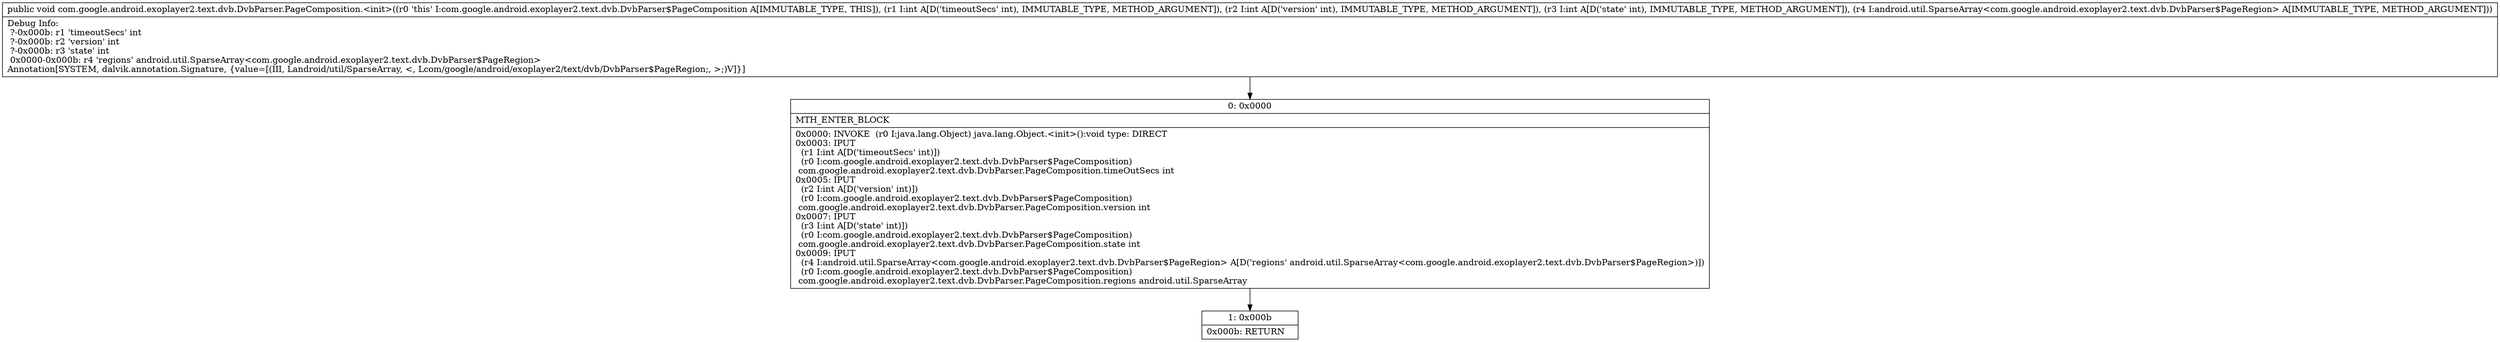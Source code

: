 digraph "CFG forcom.google.android.exoplayer2.text.dvb.DvbParser.PageComposition.\<init\>(IIILandroid\/util\/SparseArray;)V" {
Node_0 [shape=record,label="{0\:\ 0x0000|MTH_ENTER_BLOCK\l|0x0000: INVOKE  (r0 I:java.lang.Object) java.lang.Object.\<init\>():void type: DIRECT \l0x0003: IPUT  \l  (r1 I:int A[D('timeoutSecs' int)])\l  (r0 I:com.google.android.exoplayer2.text.dvb.DvbParser$PageComposition)\l com.google.android.exoplayer2.text.dvb.DvbParser.PageComposition.timeOutSecs int \l0x0005: IPUT  \l  (r2 I:int A[D('version' int)])\l  (r0 I:com.google.android.exoplayer2.text.dvb.DvbParser$PageComposition)\l com.google.android.exoplayer2.text.dvb.DvbParser.PageComposition.version int \l0x0007: IPUT  \l  (r3 I:int A[D('state' int)])\l  (r0 I:com.google.android.exoplayer2.text.dvb.DvbParser$PageComposition)\l com.google.android.exoplayer2.text.dvb.DvbParser.PageComposition.state int \l0x0009: IPUT  \l  (r4 I:android.util.SparseArray\<com.google.android.exoplayer2.text.dvb.DvbParser$PageRegion\> A[D('regions' android.util.SparseArray\<com.google.android.exoplayer2.text.dvb.DvbParser$PageRegion\>)])\l  (r0 I:com.google.android.exoplayer2.text.dvb.DvbParser$PageComposition)\l com.google.android.exoplayer2.text.dvb.DvbParser.PageComposition.regions android.util.SparseArray \l}"];
Node_1 [shape=record,label="{1\:\ 0x000b|0x000b: RETURN   \l}"];
MethodNode[shape=record,label="{public void com.google.android.exoplayer2.text.dvb.DvbParser.PageComposition.\<init\>((r0 'this' I:com.google.android.exoplayer2.text.dvb.DvbParser$PageComposition A[IMMUTABLE_TYPE, THIS]), (r1 I:int A[D('timeoutSecs' int), IMMUTABLE_TYPE, METHOD_ARGUMENT]), (r2 I:int A[D('version' int), IMMUTABLE_TYPE, METHOD_ARGUMENT]), (r3 I:int A[D('state' int), IMMUTABLE_TYPE, METHOD_ARGUMENT]), (r4 I:android.util.SparseArray\<com.google.android.exoplayer2.text.dvb.DvbParser$PageRegion\> A[IMMUTABLE_TYPE, METHOD_ARGUMENT]))  | Debug Info:\l  ?\-0x000b: r1 'timeoutSecs' int\l  ?\-0x000b: r2 'version' int\l  ?\-0x000b: r3 'state' int\l  0x0000\-0x000b: r4 'regions' android.util.SparseArray\<com.google.android.exoplayer2.text.dvb.DvbParser$PageRegion\>\lAnnotation[SYSTEM, dalvik.annotation.Signature, \{value=[(III, Landroid\/util\/SparseArray, \<, Lcom\/google\/android\/exoplayer2\/text\/dvb\/DvbParser$PageRegion;, \>;)V]\}]\l}"];
MethodNode -> Node_0;
Node_0 -> Node_1;
}

